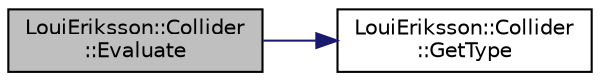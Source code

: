 digraph "LouiEriksson::Collider::Evaluate"
{
 // LATEX_PDF_SIZE
  edge [fontname="Helvetica",fontsize="10",labelfontname="Helvetica",labelfontsize="10"];
  node [fontname="Helvetica",fontsize="10",shape=record];
  rankdir="LR";
  Node1 [label="LouiEriksson::Collider\l::Evaluate",height=0.2,width=0.4,color="black", fillcolor="grey75", style="filled", fontcolor="black",tooltip="Check if the Collider overlaps another."];
  Node1 -> Node2 [color="midnightblue",fontsize="10",style="solid",fontname="Helvetica"];
  Node2 [label="LouiEriksson::Collider\l::GetType",height=0.2,width=0.4,color="black", fillcolor="white", style="filled",URL="$class_loui_eriksson_1_1_collider.html#ab134daa0219b0898eae30734354ea118",tooltip="Get the Collider's Type."];
}
